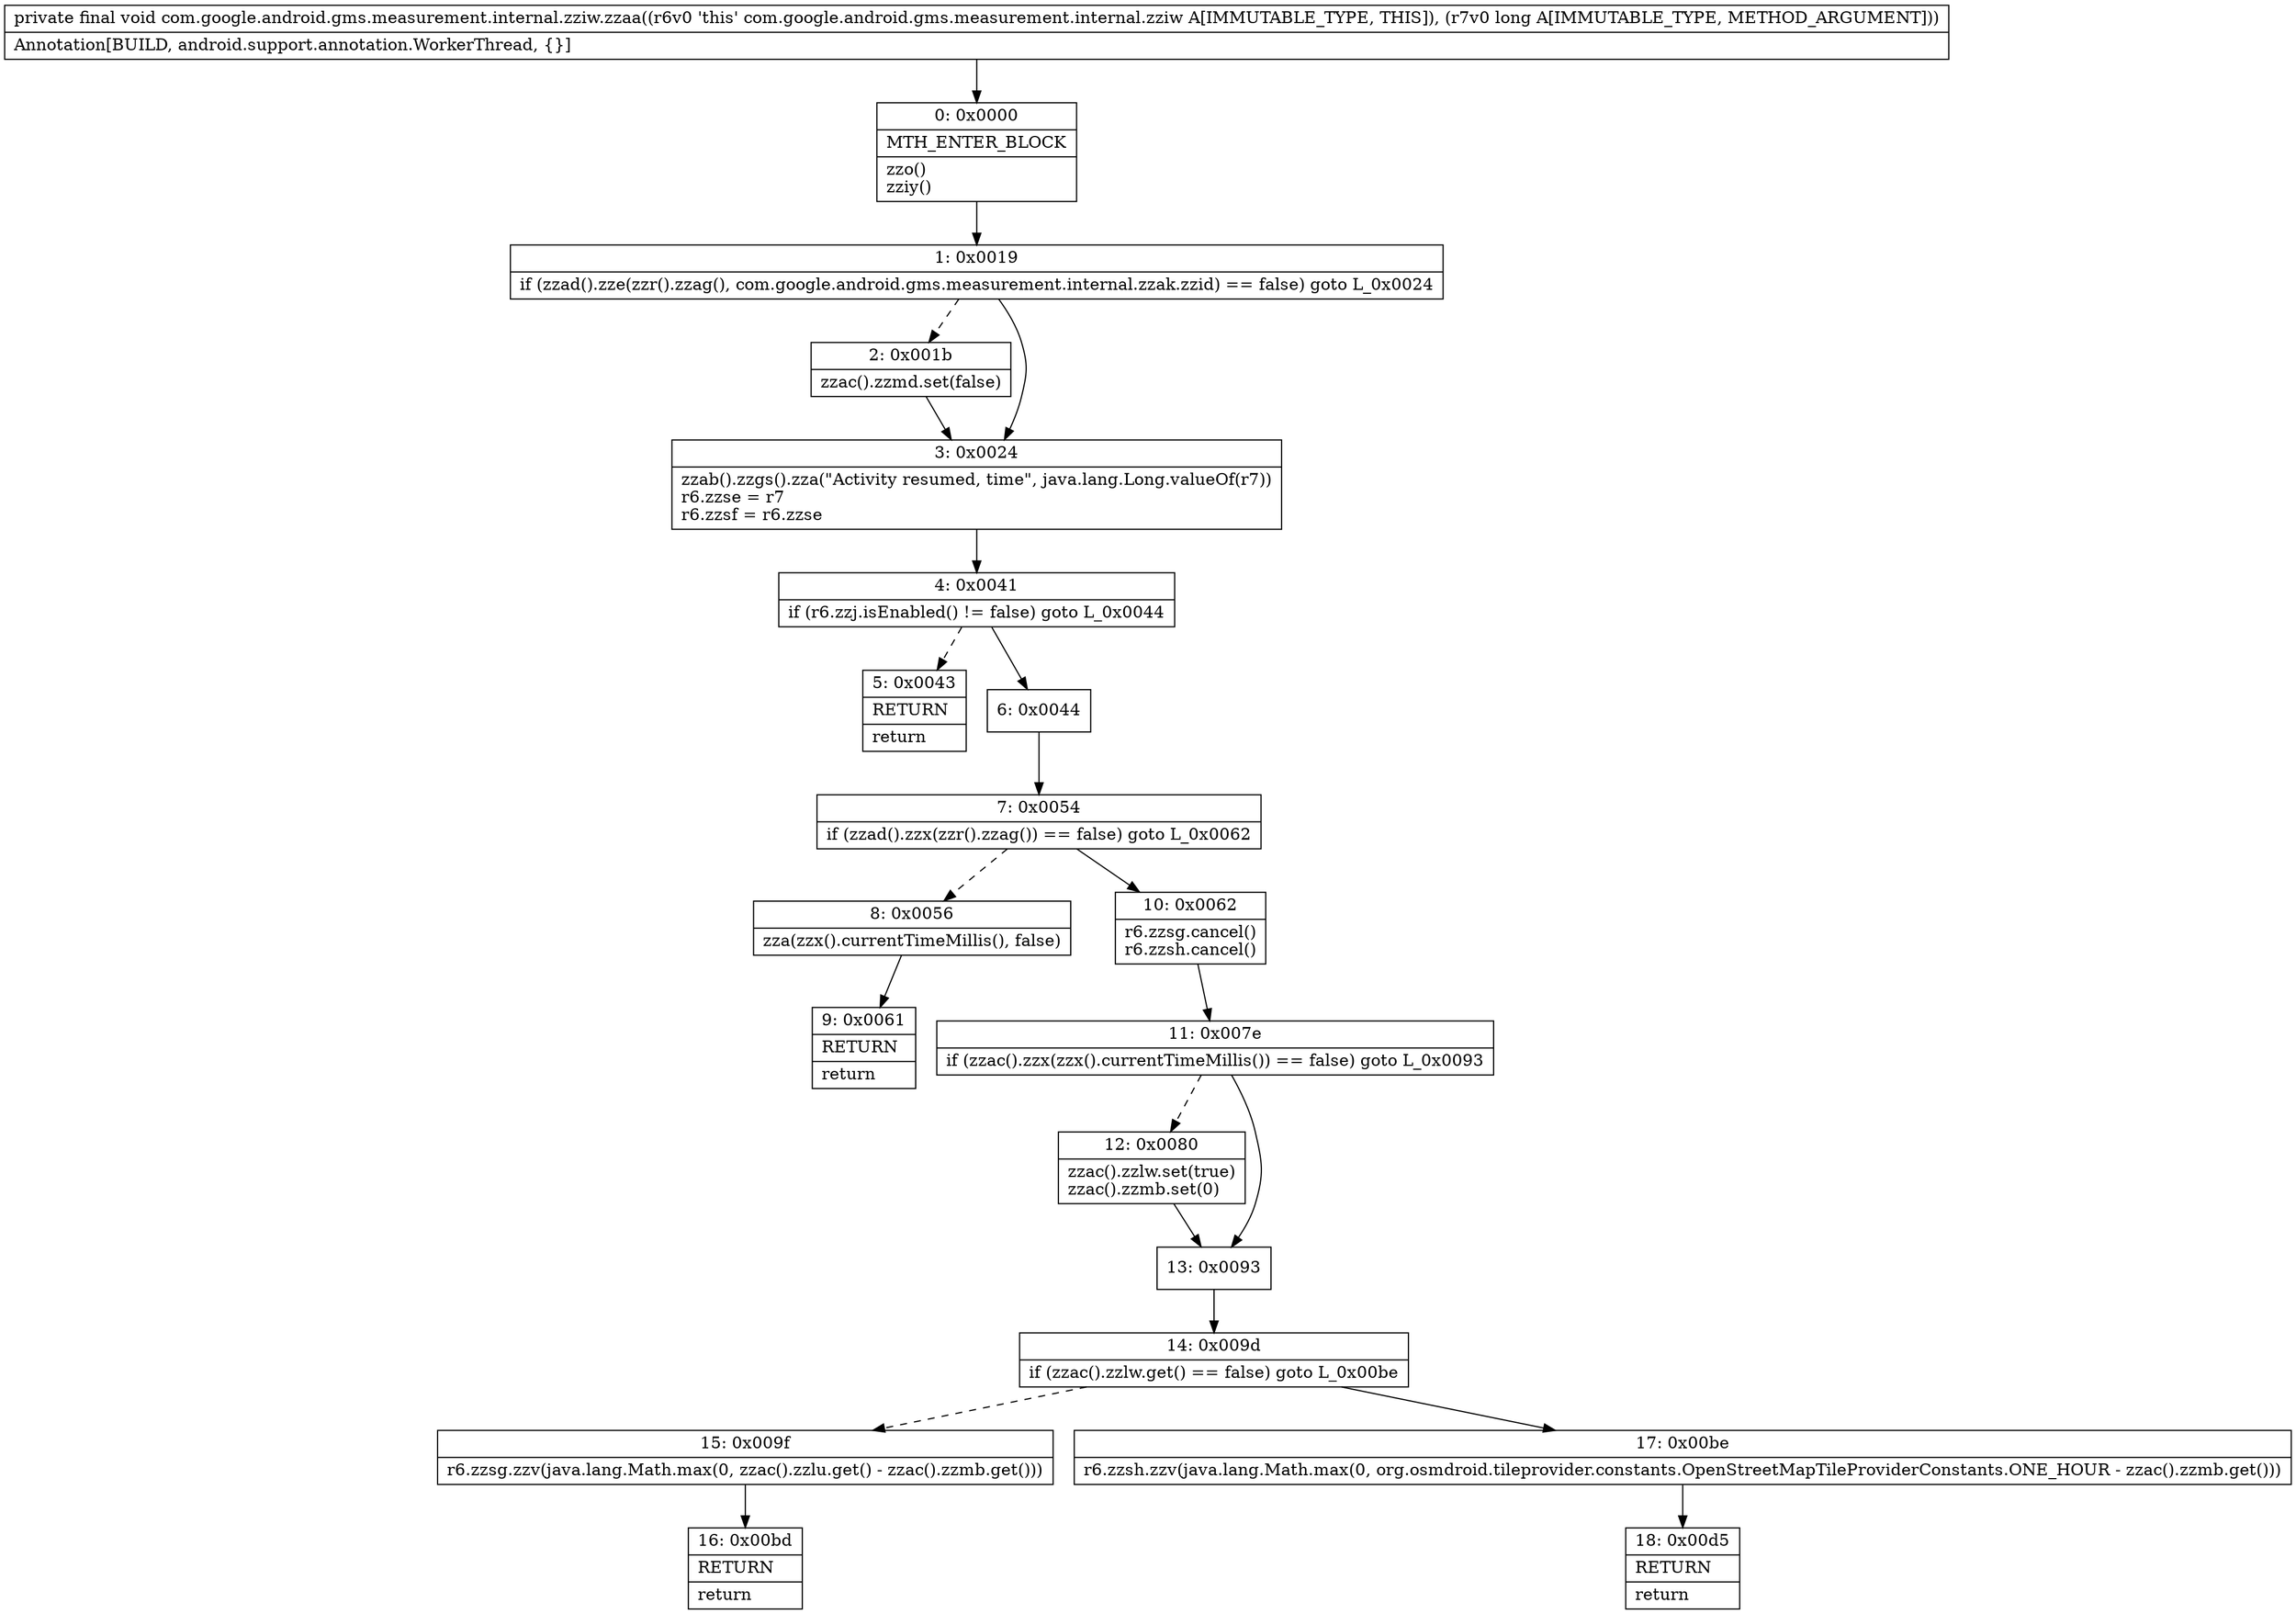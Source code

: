 digraph "CFG forcom.google.android.gms.measurement.internal.zziw.zzaa(J)V" {
Node_0 [shape=record,label="{0\:\ 0x0000|MTH_ENTER_BLOCK\l|zzo()\lzziy()\l}"];
Node_1 [shape=record,label="{1\:\ 0x0019|if (zzad().zze(zzr().zzag(), com.google.android.gms.measurement.internal.zzak.zzid) == false) goto L_0x0024\l}"];
Node_2 [shape=record,label="{2\:\ 0x001b|zzac().zzmd.set(false)\l}"];
Node_3 [shape=record,label="{3\:\ 0x0024|zzab().zzgs().zza(\"Activity resumed, time\", java.lang.Long.valueOf(r7))\lr6.zzse = r7\lr6.zzsf = r6.zzse\l}"];
Node_4 [shape=record,label="{4\:\ 0x0041|if (r6.zzj.isEnabled() != false) goto L_0x0044\l}"];
Node_5 [shape=record,label="{5\:\ 0x0043|RETURN\l|return\l}"];
Node_6 [shape=record,label="{6\:\ 0x0044}"];
Node_7 [shape=record,label="{7\:\ 0x0054|if (zzad().zzx(zzr().zzag()) == false) goto L_0x0062\l}"];
Node_8 [shape=record,label="{8\:\ 0x0056|zza(zzx().currentTimeMillis(), false)\l}"];
Node_9 [shape=record,label="{9\:\ 0x0061|RETURN\l|return\l}"];
Node_10 [shape=record,label="{10\:\ 0x0062|r6.zzsg.cancel()\lr6.zzsh.cancel()\l}"];
Node_11 [shape=record,label="{11\:\ 0x007e|if (zzac().zzx(zzx().currentTimeMillis()) == false) goto L_0x0093\l}"];
Node_12 [shape=record,label="{12\:\ 0x0080|zzac().zzlw.set(true)\lzzac().zzmb.set(0)\l}"];
Node_13 [shape=record,label="{13\:\ 0x0093}"];
Node_14 [shape=record,label="{14\:\ 0x009d|if (zzac().zzlw.get() == false) goto L_0x00be\l}"];
Node_15 [shape=record,label="{15\:\ 0x009f|r6.zzsg.zzv(java.lang.Math.max(0, zzac().zzlu.get() \- zzac().zzmb.get()))\l}"];
Node_16 [shape=record,label="{16\:\ 0x00bd|RETURN\l|return\l}"];
Node_17 [shape=record,label="{17\:\ 0x00be|r6.zzsh.zzv(java.lang.Math.max(0, org.osmdroid.tileprovider.constants.OpenStreetMapTileProviderConstants.ONE_HOUR \- zzac().zzmb.get()))\l}"];
Node_18 [shape=record,label="{18\:\ 0x00d5|RETURN\l|return\l}"];
MethodNode[shape=record,label="{private final void com.google.android.gms.measurement.internal.zziw.zzaa((r6v0 'this' com.google.android.gms.measurement.internal.zziw A[IMMUTABLE_TYPE, THIS]), (r7v0 long A[IMMUTABLE_TYPE, METHOD_ARGUMENT]))  | Annotation[BUILD, android.support.annotation.WorkerThread, \{\}]\l}"];
MethodNode -> Node_0;
Node_0 -> Node_1;
Node_1 -> Node_2[style=dashed];
Node_1 -> Node_3;
Node_2 -> Node_3;
Node_3 -> Node_4;
Node_4 -> Node_5[style=dashed];
Node_4 -> Node_6;
Node_6 -> Node_7;
Node_7 -> Node_8[style=dashed];
Node_7 -> Node_10;
Node_8 -> Node_9;
Node_10 -> Node_11;
Node_11 -> Node_12[style=dashed];
Node_11 -> Node_13;
Node_12 -> Node_13;
Node_13 -> Node_14;
Node_14 -> Node_15[style=dashed];
Node_14 -> Node_17;
Node_15 -> Node_16;
Node_17 -> Node_18;
}

